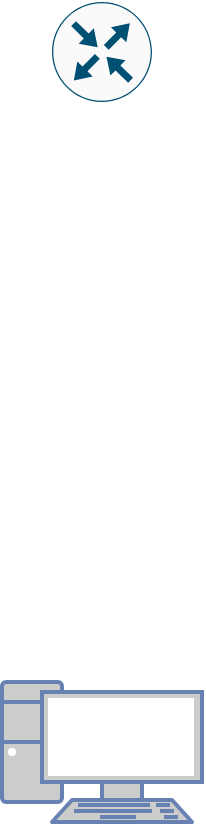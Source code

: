 <mxfile version="22.1.16" type="github">
  <diagram name="Page-1" id="HX1dohF_icB71HBTpvZF">
    <mxGraphModel dx="954" dy="511" grid="1" gridSize="10" guides="1" tooltips="1" connect="1" arrows="1" fold="1" page="1" pageScale="1" pageWidth="850" pageHeight="1100" math="0" shadow="0">
      <root>
        <mxCell id="0" />
        <mxCell id="1" parent="0" />
        <mxCell id="5dUIOnX5Yyc9tYfCKK65-1" value="" style="fontColor=#0066CC;verticalAlign=top;verticalLabelPosition=bottom;labelPosition=center;align=center;html=1;outlineConnect=0;fillColor=#CCCCCC;strokeColor=#6881B3;gradientColor=none;gradientDirection=north;strokeWidth=2;shape=mxgraph.networks.pc;" vertex="1" parent="1">
          <mxGeometry x="375" y="440" width="100" height="70" as="geometry" />
        </mxCell>
        <mxCell id="5dUIOnX5Yyc9tYfCKK65-2" value="" style="sketch=0;points=[[0.5,0,0],[1,0.5,0],[0.5,1,0],[0,0.5,0],[0.145,0.145,0],[0.856,0.145,0],[0.855,0.856,0],[0.145,0.855,0]];verticalLabelPosition=bottom;html=1;verticalAlign=top;aspect=fixed;align=center;pointerEvents=1;shape=mxgraph.cisco19.rect;prIcon=router;fillColor=#FAFAFA;strokeColor=#005073;" vertex="1" parent="1">
          <mxGeometry x="400" y="100" width="50" height="50" as="geometry" />
        </mxCell>
      </root>
    </mxGraphModel>
  </diagram>
</mxfile>
